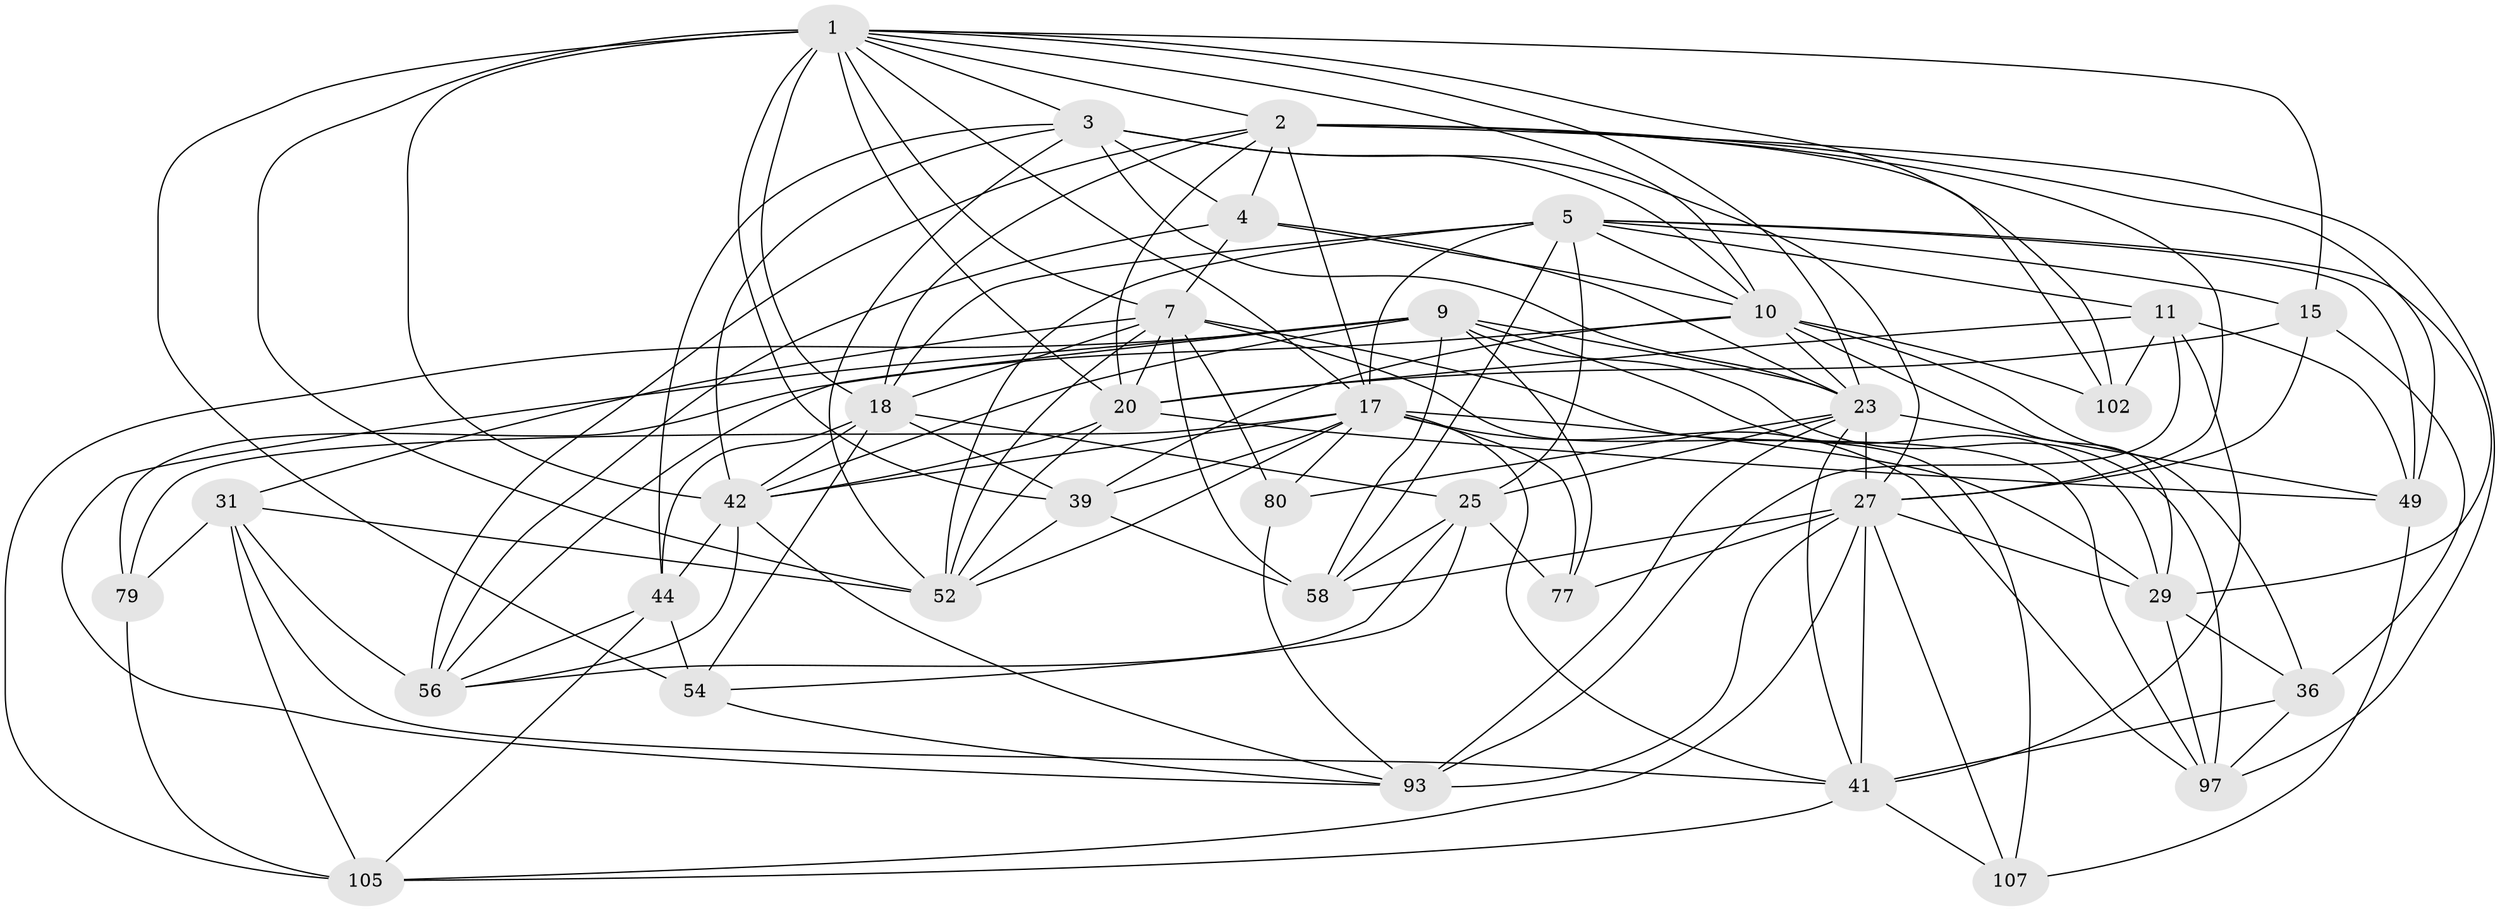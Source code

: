 // original degree distribution, {4: 1.0}
// Generated by graph-tools (version 1.1) at 2025/20/03/04/25 18:20:56]
// undirected, 36 vertices, 132 edges
graph export_dot {
graph [start="1"]
  node [color=gray90,style=filled];
  1 [super="+47+6+75+24"];
  2 [super="+112+16+61"];
  3 [super="+60+100"];
  4 [super="+103"];
  5 [super="+66+13"];
  7 [super="+55+21+19"];
  9 [super="+59+99"];
  10 [super="+12"];
  11 [super="+106+34"];
  15 [super="+115"];
  17 [super="+45+32+94"];
  18 [super="+22+28"];
  20 [super="+33+85+63"];
  23 [super="+57+38"];
  25 [super="+30+26"];
  27 [super="+83+69"];
  29 [super="+40+51"];
  31 [super="+50"];
  36 [super="+48"];
  39 [super="+119"];
  41 [super="+84+46"];
  42 [super="+72+64+95"];
  44 [super="+81"];
  49 [super="+118"];
  52 [super="+53"];
  54 [super="+114"];
  56 [super="+65+90"];
  58 [super="+71"];
  77;
  79;
  80;
  93 [super="+120+110"];
  97 [super="+104"];
  102;
  105 [super="+111"];
  107;
  1 -- 102;
  1 -- 23;
  1 -- 3;
  1 -- 39;
  1 -- 7;
  1 -- 10;
  1 -- 17;
  1 -- 54 [weight=2];
  1 -- 42;
  1 -- 20 [weight=2];
  1 -- 15;
  1 -- 2;
  1 -- 52;
  1 -- 18;
  2 -- 56 [weight=2];
  2 -- 20;
  2 -- 49;
  2 -- 97;
  2 -- 17;
  2 -- 4;
  2 -- 102;
  2 -- 27 [weight=2];
  2 -- 18;
  3 -- 23;
  3 -- 52;
  3 -- 4;
  3 -- 44;
  3 -- 42;
  3 -- 27;
  3 -- 10;
  4 -- 7;
  4 -- 56;
  4 -- 10;
  4 -- 23;
  5 -- 18 [weight=3];
  5 -- 17 [weight=2];
  5 -- 49;
  5 -- 58;
  5 -- 10;
  5 -- 52;
  5 -- 25;
  5 -- 11;
  5 -- 29;
  5 -- 15 [weight=2];
  7 -- 18 [weight=2];
  7 -- 20 [weight=2];
  7 -- 97;
  7 -- 58;
  7 -- 80;
  7 -- 52;
  7 -- 107;
  7 -- 31;
  9 -- 56;
  9 -- 105;
  9 -- 77;
  9 -- 29;
  9 -- 97;
  9 -- 58;
  9 -- 42 [weight=2];
  9 -- 93;
  9 -- 23;
  10 -- 102;
  10 -- 79;
  10 -- 36;
  10 -- 39;
  10 -- 23;
  10 -- 29;
  11 -- 102;
  11 -- 93;
  11 -- 20;
  11 -- 41;
  11 -- 49;
  15 -- 20;
  15 -- 27;
  15 -- 36;
  17 -- 97;
  17 -- 41;
  17 -- 29 [weight=2];
  17 -- 79;
  17 -- 39;
  17 -- 42 [weight=3];
  17 -- 80;
  17 -- 77;
  17 -- 52;
  18 -- 54;
  18 -- 25;
  18 -- 44;
  18 -- 39;
  18 -- 42;
  20 -- 49;
  20 -- 42;
  20 -- 52;
  23 -- 49;
  23 -- 25 [weight=2];
  23 -- 41;
  23 -- 27 [weight=2];
  23 -- 93 [weight=2];
  23 -- 80;
  25 -- 58;
  25 -- 77;
  25 -- 54;
  25 -- 56;
  27 -- 29 [weight=2];
  27 -- 77;
  27 -- 58;
  27 -- 41;
  27 -- 105;
  27 -- 107;
  27 -- 93;
  29 -- 36 [weight=2];
  29 -- 97;
  31 -- 41;
  31 -- 79;
  31 -- 52;
  31 -- 56;
  31 -- 105;
  36 -- 97;
  36 -- 41;
  39 -- 52;
  39 -- 58;
  41 -- 107;
  41 -- 105;
  42 -- 93;
  42 -- 56;
  42 -- 44;
  44 -- 56;
  44 -- 54;
  44 -- 105;
  49 -- 107;
  54 -- 93;
  79 -- 105;
  80 -- 93;
}

